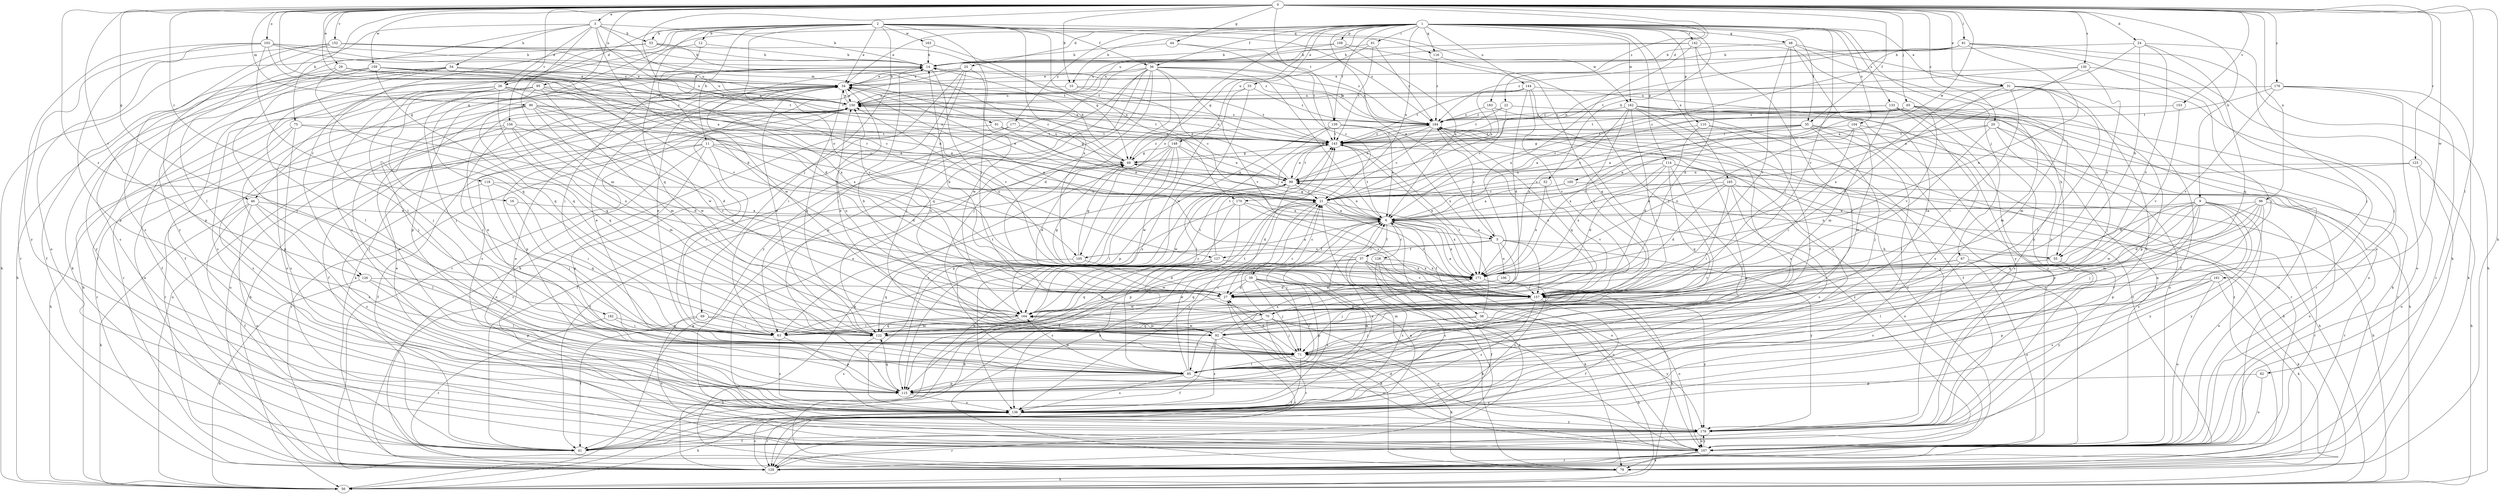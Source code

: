 strict digraph  {
0;
1;
2;
3;
5;
6;
9;
10;
11;
12;
14;
16;
20;
21;
22;
24;
25;
26;
27;
29;
31;
33;
34;
35;
36;
37;
38;
39;
41;
44;
46;
48;
49;
52;
53;
54;
55;
56;
61;
63;
65;
67;
69;
70;
71;
75;
78;
81;
82;
85;
90;
91;
92;
95;
96;
99;
103;
104;
105;
106;
107;
108;
110;
114;
115;
116;
118;
122;
123;
126;
127;
128;
129;
130;
133;
136;
139;
142;
143;
144;
148;
150;
152;
153;
156;
157;
159;
160;
161;
162;
163;
164;
165;
170;
171;
176;
177;
178;
182;
183;
184;
0 -> 3  [label=a];
0 -> 5  [label=a];
0 -> 9  [label=b];
0 -> 10  [label=b];
0 -> 16  [label=c];
0 -> 20  [label=c];
0 -> 21  [label=c];
0 -> 22  [label=d];
0 -> 24  [label=d];
0 -> 29  [label=e];
0 -> 31  [label=e];
0 -> 35  [label=f];
0 -> 44  [label=g];
0 -> 46  [label=g];
0 -> 65  [label=j];
0 -> 75  [label=k];
0 -> 78  [label=k];
0 -> 81  [label=l];
0 -> 82  [label=l];
0 -> 90  [label=m];
0 -> 95  [label=n];
0 -> 96  [label=n];
0 -> 99  [label=n];
0 -> 103  [label=o];
0 -> 123  [label=r];
0 -> 126  [label=r];
0 -> 130  [label=s];
0 -> 139  [label=t];
0 -> 152  [label=v];
0 -> 153  [label=v];
0 -> 156  [label=v];
0 -> 159  [label=w];
0 -> 160  [label=w];
0 -> 161  [label=w];
0 -> 176  [label=y];
0 -> 182  [label=z];
0 -> 183  [label=z];
1 -> 5  [label=a];
1 -> 10  [label=b];
1 -> 25  [label=d];
1 -> 31  [label=e];
1 -> 33  [label=e];
1 -> 34  [label=e];
1 -> 35  [label=f];
1 -> 36  [label=f];
1 -> 46  [label=g];
1 -> 48  [label=g];
1 -> 52  [label=h];
1 -> 61  [label=i];
1 -> 67  [label=j];
1 -> 104  [label=o];
1 -> 105  [label=o];
1 -> 108  [label=p];
1 -> 110  [label=p];
1 -> 114  [label=p];
1 -> 116  [label=q];
1 -> 133  [label=s];
1 -> 139  [label=t];
1 -> 142  [label=t];
1 -> 144  [label=u];
1 -> 148  [label=u];
1 -> 150  [label=u];
1 -> 157  [label=v];
1 -> 162  [label=w];
1 -> 165  [label=x];
1 -> 170  [label=x];
1 -> 177  [label=y];
2 -> 11  [label=b];
2 -> 12  [label=b];
2 -> 26  [label=d];
2 -> 34  [label=e];
2 -> 36  [label=f];
2 -> 53  [label=h];
2 -> 69  [label=j];
2 -> 70  [label=j];
2 -> 105  [label=o];
2 -> 116  [label=q];
2 -> 118  [label=q];
2 -> 122  [label=q];
2 -> 126  [label=r];
2 -> 162  [label=w];
2 -> 163  [label=w];
2 -> 170  [label=x];
2 -> 171  [label=x];
2 -> 184  [label=z];
3 -> 14  [label=b];
3 -> 26  [label=d];
3 -> 27  [label=d];
3 -> 53  [label=h];
3 -> 54  [label=h];
3 -> 85  [label=l];
3 -> 91  [label=m];
3 -> 92  [label=m];
3 -> 127  [label=r];
3 -> 178  [label=y];
5 -> 37  [label=f];
5 -> 55  [label=h];
5 -> 70  [label=j];
5 -> 105  [label=o];
5 -> 106  [label=o];
5 -> 127  [label=r];
5 -> 157  [label=v];
5 -> 178  [label=y];
5 -> 184  [label=z];
6 -> 5  [label=a];
6 -> 37  [label=f];
6 -> 38  [label=f];
6 -> 39  [label=f];
6 -> 49  [label=g];
6 -> 71  [label=j];
6 -> 99  [label=n];
6 -> 107  [label=o];
6 -> 128  [label=r];
6 -> 143  [label=t];
6 -> 171  [label=x];
9 -> 6  [label=a];
9 -> 55  [label=h];
9 -> 92  [label=m];
9 -> 107  [label=o];
9 -> 115  [label=p];
9 -> 122  [label=q];
9 -> 129  [label=r];
9 -> 136  [label=s];
9 -> 164  [label=w];
9 -> 178  [label=y];
10 -> 21  [label=c];
10 -> 143  [label=t];
10 -> 150  [label=u];
11 -> 21  [label=c];
11 -> 27  [label=d];
11 -> 41  [label=f];
11 -> 49  [label=g];
11 -> 63  [label=i];
11 -> 107  [label=o];
11 -> 115  [label=p];
11 -> 129  [label=r];
12 -> 14  [label=b];
12 -> 27  [label=d];
12 -> 136  [label=s];
14 -> 34  [label=e];
14 -> 41  [label=f];
14 -> 63  [label=i];
14 -> 115  [label=p];
14 -> 157  [label=v];
14 -> 164  [label=w];
16 -> 6  [label=a];
16 -> 122  [label=q];
20 -> 6  [label=a];
20 -> 63  [label=i];
20 -> 107  [label=o];
20 -> 129  [label=r];
20 -> 136  [label=s];
20 -> 143  [label=t];
21 -> 6  [label=a];
21 -> 34  [label=e];
21 -> 41  [label=f];
21 -> 115  [label=p];
21 -> 136  [label=s];
21 -> 157  [label=v];
21 -> 171  [label=x];
22 -> 21  [label=c];
22 -> 55  [label=h];
22 -> 143  [label=t];
22 -> 184  [label=z];
24 -> 6  [label=a];
24 -> 14  [label=b];
24 -> 55  [label=h];
24 -> 71  [label=j];
24 -> 122  [label=q];
24 -> 157  [label=v];
25 -> 34  [label=e];
25 -> 63  [label=i];
25 -> 71  [label=j];
25 -> 78  [label=k];
25 -> 129  [label=r];
25 -> 164  [label=w];
26 -> 21  [label=c];
26 -> 41  [label=f];
26 -> 63  [label=i];
26 -> 71  [label=j];
26 -> 122  [label=q];
26 -> 136  [label=s];
26 -> 150  [label=u];
26 -> 164  [label=w];
27 -> 78  [label=k];
27 -> 164  [label=w];
29 -> 34  [label=e];
29 -> 99  [label=n];
29 -> 122  [label=q];
29 -> 136  [label=s];
29 -> 143  [label=t];
31 -> 41  [label=f];
31 -> 63  [label=i];
31 -> 85  [label=l];
31 -> 92  [label=m];
31 -> 136  [label=s];
31 -> 150  [label=u];
31 -> 157  [label=v];
31 -> 171  [label=x];
33 -> 136  [label=s];
33 -> 150  [label=u];
33 -> 164  [label=w];
33 -> 184  [label=z];
34 -> 14  [label=b];
34 -> 78  [label=k];
34 -> 99  [label=n];
34 -> 122  [label=q];
34 -> 150  [label=u];
35 -> 21  [label=c];
35 -> 49  [label=g];
35 -> 71  [label=j];
35 -> 85  [label=l];
35 -> 107  [label=o];
35 -> 129  [label=r];
35 -> 143  [label=t];
35 -> 171  [label=x];
36 -> 6  [label=a];
36 -> 21  [label=c];
36 -> 27  [label=d];
36 -> 34  [label=e];
36 -> 63  [label=i];
36 -> 71  [label=j];
36 -> 107  [label=o];
36 -> 115  [label=p];
36 -> 122  [label=q];
36 -> 157  [label=v];
36 -> 178  [label=y];
36 -> 184  [label=z];
37 -> 34  [label=e];
37 -> 107  [label=o];
37 -> 122  [label=q];
37 -> 129  [label=r];
37 -> 136  [label=s];
37 -> 157  [label=v];
37 -> 164  [label=w];
37 -> 171  [label=x];
38 -> 56  [label=h];
38 -> 71  [label=j];
38 -> 92  [label=m];
38 -> 143  [label=t];
39 -> 21  [label=c];
39 -> 27  [label=d];
39 -> 71  [label=j];
39 -> 78  [label=k];
39 -> 85  [label=l];
39 -> 115  [label=p];
39 -> 136  [label=s];
39 -> 157  [label=v];
39 -> 164  [label=w];
41 -> 6  [label=a];
44 -> 14  [label=b];
44 -> 143  [label=t];
44 -> 184  [label=z];
46 -> 6  [label=a];
46 -> 41  [label=f];
46 -> 56  [label=h];
46 -> 85  [label=l];
46 -> 107  [label=o];
46 -> 136  [label=s];
48 -> 14  [label=b];
48 -> 63  [label=i];
48 -> 85  [label=l];
48 -> 107  [label=o];
48 -> 157  [label=v];
48 -> 178  [label=y];
49 -> 14  [label=b];
49 -> 27  [label=d];
49 -> 41  [label=f];
49 -> 99  [label=n];
49 -> 150  [label=u];
49 -> 184  [label=z];
52 -> 21  [label=c];
52 -> 157  [label=v];
52 -> 171  [label=x];
53 -> 14  [label=b];
53 -> 21  [label=c];
53 -> 56  [label=h];
53 -> 85  [label=l];
53 -> 143  [label=t];
54 -> 34  [label=e];
54 -> 41  [label=f];
54 -> 56  [label=h];
54 -> 78  [label=k];
54 -> 85  [label=l];
54 -> 150  [label=u];
54 -> 171  [label=x];
55 -> 85  [label=l];
55 -> 99  [label=n];
55 -> 178  [label=y];
56 -> 49  [label=g];
56 -> 150  [label=u];
61 -> 14  [label=b];
61 -> 49  [label=g];
61 -> 143  [label=t];
61 -> 184  [label=z];
63 -> 34  [label=e];
63 -> 115  [label=p];
63 -> 136  [label=s];
63 -> 143  [label=t];
63 -> 150  [label=u];
65 -> 6  [label=a];
65 -> 21  [label=c];
65 -> 71  [label=j];
65 -> 92  [label=m];
65 -> 115  [label=p];
65 -> 143  [label=t];
65 -> 157  [label=v];
65 -> 184  [label=z];
67 -> 78  [label=k];
67 -> 107  [label=o];
67 -> 136  [label=s];
67 -> 157  [label=v];
67 -> 171  [label=x];
69 -> 41  [label=f];
69 -> 63  [label=i];
69 -> 92  [label=m];
69 -> 107  [label=o];
70 -> 21  [label=c];
70 -> 71  [label=j];
70 -> 85  [label=l];
70 -> 107  [label=o];
70 -> 122  [label=q];
70 -> 129  [label=r];
70 -> 150  [label=u];
70 -> 178  [label=y];
70 -> 184  [label=z];
71 -> 27  [label=d];
71 -> 34  [label=e];
71 -> 41  [label=f];
71 -> 78  [label=k];
71 -> 85  [label=l];
75 -> 56  [label=h];
75 -> 129  [label=r];
75 -> 136  [label=s];
75 -> 143  [label=t];
75 -> 171  [label=x];
78 -> 56  [label=h];
78 -> 184  [label=z];
81 -> 14  [label=b];
81 -> 21  [label=c];
81 -> 56  [label=h];
81 -> 71  [label=j];
81 -> 78  [label=k];
81 -> 99  [label=n];
81 -> 171  [label=x];
81 -> 184  [label=z];
82 -> 107  [label=o];
82 -> 115  [label=p];
85 -> 21  [label=c];
85 -> 34  [label=e];
85 -> 115  [label=p];
85 -> 136  [label=s];
85 -> 143  [label=t];
85 -> 164  [label=w];
85 -> 178  [label=y];
90 -> 21  [label=c];
90 -> 27  [label=d];
90 -> 71  [label=j];
90 -> 99  [label=n];
90 -> 115  [label=p];
90 -> 122  [label=q];
90 -> 164  [label=w];
90 -> 184  [label=z];
91 -> 6  [label=a];
91 -> 49  [label=g];
91 -> 129  [label=r];
91 -> 143  [label=t];
92 -> 14  [label=b];
92 -> 34  [label=e];
92 -> 41  [label=f];
92 -> 107  [label=o];
92 -> 129  [label=r];
92 -> 136  [label=s];
92 -> 164  [label=w];
92 -> 171  [label=x];
95 -> 6  [label=a];
95 -> 56  [label=h];
95 -> 71  [label=j];
95 -> 92  [label=m];
95 -> 107  [label=o];
95 -> 129  [label=r];
95 -> 150  [label=u];
95 -> 171  [label=x];
96 -> 6  [label=a];
96 -> 27  [label=d];
96 -> 63  [label=i];
96 -> 71  [label=j];
96 -> 85  [label=l];
96 -> 129  [label=r];
96 -> 178  [label=y];
99 -> 21  [label=c];
99 -> 27  [label=d];
99 -> 34  [label=e];
99 -> 143  [label=t];
99 -> 164  [label=w];
103 -> 14  [label=b];
103 -> 115  [label=p];
103 -> 122  [label=q];
103 -> 129  [label=r];
103 -> 143  [label=t];
103 -> 150  [label=u];
103 -> 157  [label=v];
103 -> 178  [label=y];
104 -> 63  [label=i];
104 -> 92  [label=m];
104 -> 107  [label=o];
104 -> 143  [label=t];
104 -> 171  [label=x];
105 -> 6  [label=a];
105 -> 27  [label=d];
105 -> 49  [label=g];
105 -> 122  [label=q];
106 -> 27  [label=d];
106 -> 136  [label=s];
107 -> 21  [label=c];
107 -> 27  [label=d];
107 -> 34  [label=e];
107 -> 78  [label=k];
107 -> 129  [label=r];
107 -> 178  [label=y];
107 -> 184  [label=z];
108 -> 6  [label=a];
108 -> 14  [label=b];
108 -> 122  [label=q];
108 -> 150  [label=u];
110 -> 27  [label=d];
110 -> 56  [label=h];
110 -> 85  [label=l];
110 -> 143  [label=t];
114 -> 27  [label=d];
114 -> 56  [label=h];
114 -> 85  [label=l];
114 -> 99  [label=n];
114 -> 115  [label=p];
114 -> 122  [label=q];
114 -> 171  [label=x];
115 -> 6  [label=a];
115 -> 122  [label=q];
115 -> 136  [label=s];
116 -> 71  [label=j];
116 -> 184  [label=z];
118 -> 21  [label=c];
118 -> 63  [label=i];
118 -> 71  [label=j];
118 -> 136  [label=s];
122 -> 34  [label=e];
122 -> 71  [label=j];
122 -> 136  [label=s];
123 -> 21  [label=c];
123 -> 56  [label=h];
123 -> 99  [label=n];
123 -> 107  [label=o];
126 -> 56  [label=h];
126 -> 85  [label=l];
126 -> 115  [label=p];
126 -> 157  [label=v];
127 -> 78  [label=k];
127 -> 122  [label=q];
127 -> 136  [label=s];
127 -> 143  [label=t];
127 -> 171  [label=x];
128 -> 41  [label=f];
128 -> 78  [label=k];
128 -> 136  [label=s];
128 -> 171  [label=x];
129 -> 6  [label=a];
129 -> 34  [label=e];
129 -> 99  [label=n];
129 -> 136  [label=s];
129 -> 150  [label=u];
129 -> 184  [label=z];
130 -> 6  [label=a];
130 -> 34  [label=e];
130 -> 71  [label=j];
130 -> 143  [label=t];
130 -> 171  [label=x];
133 -> 6  [label=a];
133 -> 92  [label=m];
133 -> 107  [label=o];
133 -> 129  [label=r];
133 -> 136  [label=s];
133 -> 178  [label=y];
133 -> 184  [label=z];
136 -> 6  [label=a];
136 -> 34  [label=e];
136 -> 56  [label=h];
136 -> 129  [label=r];
136 -> 178  [label=y];
139 -> 6  [label=a];
139 -> 85  [label=l];
139 -> 115  [label=p];
139 -> 143  [label=t];
139 -> 171  [label=x];
142 -> 14  [label=b];
142 -> 27  [label=d];
142 -> 85  [label=l];
142 -> 150  [label=u];
142 -> 171  [label=x];
142 -> 178  [label=y];
143 -> 49  [label=g];
143 -> 56  [label=h];
143 -> 99  [label=n];
143 -> 150  [label=u];
143 -> 171  [label=x];
143 -> 184  [label=z];
144 -> 27  [label=d];
144 -> 99  [label=n];
144 -> 136  [label=s];
144 -> 143  [label=t];
144 -> 150  [label=u];
144 -> 157  [label=v];
144 -> 178  [label=y];
148 -> 6  [label=a];
148 -> 49  [label=g];
148 -> 78  [label=k];
148 -> 85  [label=l];
148 -> 99  [label=n];
148 -> 115  [label=p];
148 -> 136  [label=s];
148 -> 164  [label=w];
150 -> 34  [label=e];
150 -> 41  [label=f];
150 -> 56  [label=h];
150 -> 115  [label=p];
150 -> 136  [label=s];
150 -> 143  [label=t];
150 -> 184  [label=z];
152 -> 14  [label=b];
152 -> 107  [label=o];
152 -> 115  [label=p];
152 -> 136  [label=s];
152 -> 150  [label=u];
152 -> 184  [label=z];
153 -> 157  [label=v];
153 -> 184  [label=z];
156 -> 27  [label=d];
156 -> 63  [label=i];
156 -> 85  [label=l];
156 -> 92  [label=m];
156 -> 136  [label=s];
156 -> 143  [label=t];
156 -> 157  [label=v];
157 -> 6  [label=a];
157 -> 14  [label=b];
157 -> 41  [label=f];
157 -> 49  [label=g];
157 -> 92  [label=m];
157 -> 107  [label=o];
157 -> 136  [label=s];
157 -> 178  [label=y];
159 -> 34  [label=e];
159 -> 41  [label=f];
159 -> 71  [label=j];
159 -> 122  [label=q];
159 -> 143  [label=t];
159 -> 150  [label=u];
159 -> 157  [label=v];
159 -> 178  [label=y];
160 -> 6  [label=a];
160 -> 21  [label=c];
160 -> 107  [label=o];
161 -> 78  [label=k];
161 -> 107  [label=o];
161 -> 115  [label=p];
161 -> 136  [label=s];
161 -> 157  [label=v];
162 -> 41  [label=f];
162 -> 63  [label=i];
162 -> 78  [label=k];
162 -> 107  [label=o];
162 -> 136  [label=s];
162 -> 157  [label=v];
162 -> 171  [label=x];
162 -> 178  [label=y];
162 -> 184  [label=z];
163 -> 14  [label=b];
163 -> 49  [label=g];
164 -> 21  [label=c];
164 -> 56  [label=h];
164 -> 63  [label=i];
164 -> 92  [label=m];
164 -> 122  [label=q];
164 -> 143  [label=t];
164 -> 150  [label=u];
165 -> 6  [label=a];
165 -> 21  [label=c];
165 -> 27  [label=d];
165 -> 56  [label=h];
165 -> 63  [label=i];
165 -> 107  [label=o];
165 -> 136  [label=s];
170 -> 6  [label=a];
170 -> 63  [label=i];
170 -> 78  [label=k];
170 -> 115  [label=p];
170 -> 157  [label=v];
171 -> 27  [label=d];
171 -> 56  [label=h];
171 -> 71  [label=j];
171 -> 150  [label=u];
171 -> 157  [label=v];
176 -> 78  [label=k];
176 -> 107  [label=o];
176 -> 129  [label=r];
176 -> 143  [label=t];
176 -> 150  [label=u];
176 -> 157  [label=v];
177 -> 41  [label=f];
177 -> 129  [label=r];
177 -> 143  [label=t];
178 -> 34  [label=e];
178 -> 41  [label=f];
178 -> 107  [label=o];
178 -> 129  [label=r];
182 -> 63  [label=i];
182 -> 122  [label=q];
182 -> 129  [label=r];
183 -> 21  [label=c];
183 -> 107  [label=o];
183 -> 184  [label=z];
184 -> 14  [label=b];
184 -> 21  [label=c];
184 -> 99  [label=n];
184 -> 122  [label=q];
184 -> 129  [label=r];
184 -> 143  [label=t];
}
